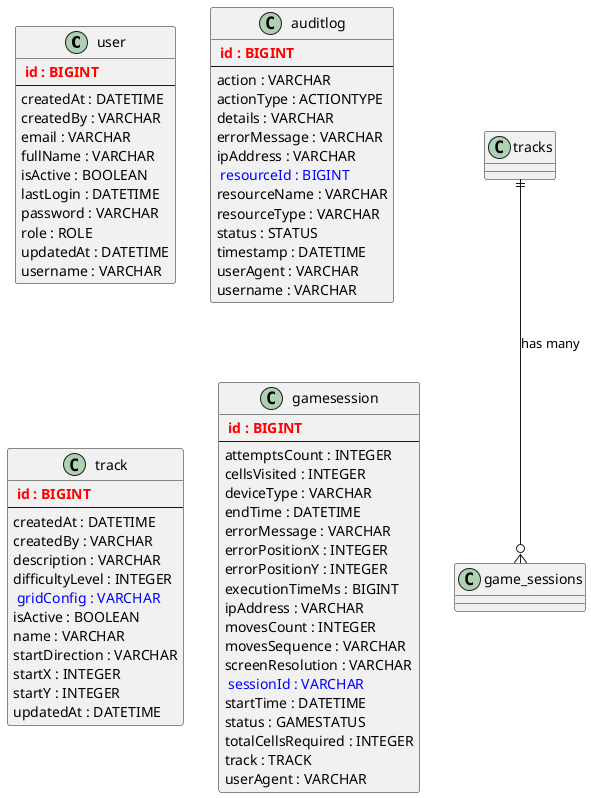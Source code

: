 @startuml
!define ENTITY class
!define PK <b><color:red>
!define FK <color:blue>

ENTITY user {
  PK id : BIGINT
  --
  createdAt : DATETIME
  createdBy : VARCHAR
  email : VARCHAR
  fullName : VARCHAR
  isActive : BOOLEAN
  lastLogin : DATETIME
  password : VARCHAR
  role : ROLE
  updatedAt : DATETIME
  username : VARCHAR
}

ENTITY auditlog {
  PK id : BIGINT
  --
  action : VARCHAR
  actionType : ACTIONTYPE
  details : VARCHAR
  errorMessage : VARCHAR
  ipAddress : VARCHAR
  FK resourceId : BIGINT
  resourceName : VARCHAR
  resourceType : VARCHAR
  status : STATUS
  timestamp : DATETIME
  userAgent : VARCHAR
  username : VARCHAR
}

ENTITY track {
  PK id : BIGINT
  --
  createdAt : DATETIME
  createdBy : VARCHAR
  description : VARCHAR
  difficultyLevel : INTEGER
  FK gridConfig : VARCHAR
  isActive : BOOLEAN
  name : VARCHAR
  startDirection : VARCHAR
  startX : INTEGER
  startY : INTEGER
  updatedAt : DATETIME
}

ENTITY gamesession {
  PK id : BIGINT
  --
  attemptsCount : INTEGER
  cellsVisited : INTEGER
  deviceType : VARCHAR
  endTime : DATETIME
  errorMessage : VARCHAR
  errorPositionX : INTEGER
  errorPositionY : INTEGER
  executionTimeMs : BIGINT
  ipAddress : VARCHAR
  movesCount : INTEGER
  movesSequence : VARCHAR
  screenResolution : VARCHAR
  FK sessionId : VARCHAR
  startTime : DATETIME
  status : GAMESTATUS
  totalCellsRequired : INTEGER
  track : TRACK
  userAgent : VARCHAR
}

tracks ||--o{ game_sessions : "has many"
@enduml
